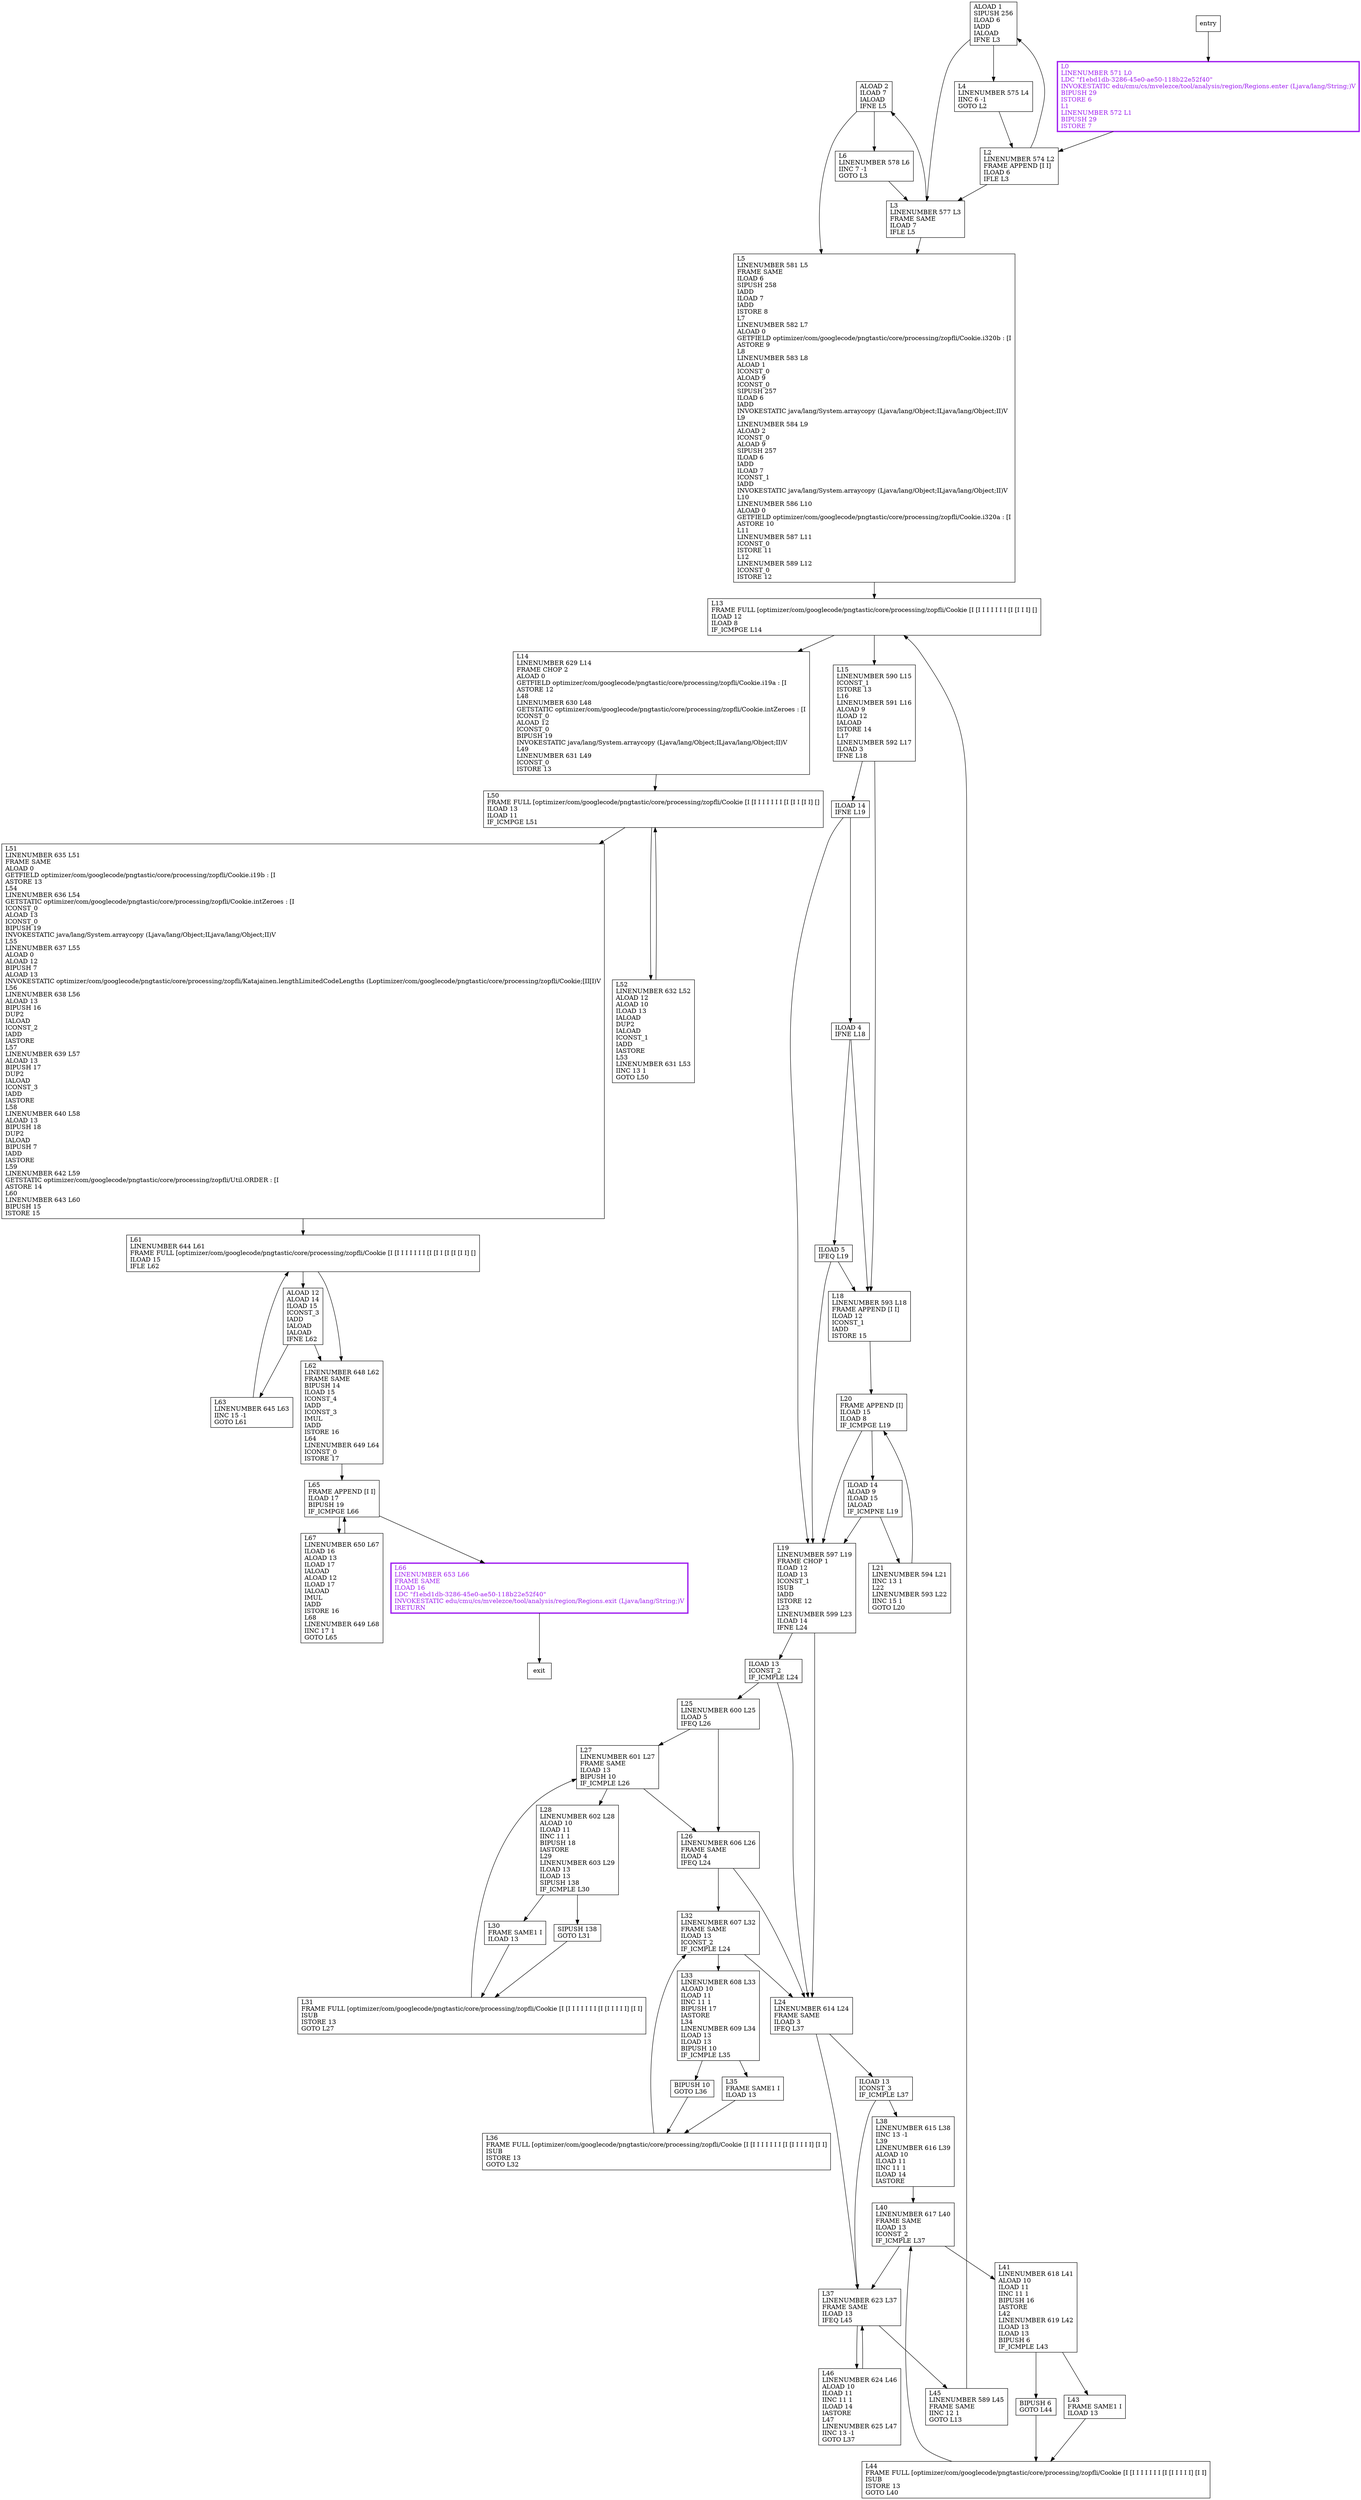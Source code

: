 digraph simulateEncodeTree {
node [shape=record];
1733150514 [label="ALOAD 2\lILOAD 7\lIALOAD\lIFNE L5\l"];
1571895531 [label="L25\lLINENUMBER 600 L25\lILOAD 5\lIFEQ L26\l"];
1342198607 [label="L28\lLINENUMBER 602 L28\lALOAD 10\lILOAD 11\lIINC 11 1\lBIPUSH 18\lIASTORE\lL29\lLINENUMBER 603 L29\lILOAD 13\lILOAD 13\lSIPUSH 138\lIF_ICMPLE L30\l"];
1867370377 [label="L26\lLINENUMBER 606 L26\lFRAME SAME\lILOAD 4\lIFEQ L24\l"];
1785183783 [label="ALOAD 1\lSIPUSH 256\lILOAD 6\lIADD\lIALOAD\lIFNE L3\l"];
1620790279 [label="L38\lLINENUMBER 615 L38\lIINC 13 -1\lL39\lLINENUMBER 616 L39\lALOAD 10\lILOAD 11\lIINC 11 1\lILOAD 14\lIASTORE\l"];
1657182092 [label="L6\lLINENUMBER 578 L6\lIINC 7 -1\lGOTO L3\l"];
1123923817 [label="L44\lFRAME FULL [optimizer/com/googlecode/pngtastic/core/processing/zopfli/Cookie [I [I I I I I I I [I [I I I I I] [I I]\lISUB\lISTORE 13\lGOTO L40\l"];
2045463073 [label="L24\lLINENUMBER 614 L24\lFRAME SAME\lILOAD 3\lIFEQ L37\l"];
1459541351 [label="ILOAD 4\lIFNE L18\l"];
2116564265 [label="L21\lLINENUMBER 594 L21\lIINC 13 1\lL22\lLINENUMBER 593 L22\lIINC 15 1\lGOTO L20\l"];
1280559031 [label="L66\lLINENUMBER 653 L66\lFRAME SAME\lILOAD 16\lLDC \"f1ebd1db-3286-45e0-ae50-118b22e52f40\"\lINVOKESTATIC edu/cmu/cs/mvelezce/tool/analysis/region/Regions.exit (Ljava/lang/String;)V\lIRETURN\l"];
1860521360 [label="L50\lFRAME FULL [optimizer/com/googlecode/pngtastic/core/processing/zopfli/Cookie [I [I I I I I I I [I [I I [I I] []\lILOAD 13\lILOAD 11\lIF_ICMPGE L51\l"];
814530946 [label="L5\lLINENUMBER 581 L5\lFRAME SAME\lILOAD 6\lSIPUSH 258\lIADD\lILOAD 7\lIADD\lISTORE 8\lL7\lLINENUMBER 582 L7\lALOAD 0\lGETFIELD optimizer/com/googlecode/pngtastic/core/processing/zopfli/Cookie.i320b : [I\lASTORE 9\lL8\lLINENUMBER 583 L8\lALOAD 1\lICONST_0\lALOAD 9\lICONST_0\lSIPUSH 257\lILOAD 6\lIADD\lINVOKESTATIC java/lang/System.arraycopy (Ljava/lang/Object;ILjava/lang/Object;II)V\lL9\lLINENUMBER 584 L9\lALOAD 2\lICONST_0\lALOAD 9\lSIPUSH 257\lILOAD 6\lIADD\lILOAD 7\lICONST_1\lIADD\lINVOKESTATIC java/lang/System.arraycopy (Ljava/lang/Object;ILjava/lang/Object;II)V\lL10\lLINENUMBER 586 L10\lALOAD 0\lGETFIELD optimizer/com/googlecode/pngtastic/core/processing/zopfli/Cookie.i320a : [I\lASTORE 10\lL11\lLINENUMBER 587 L11\lICONST_0\lISTORE 11\lL12\lLINENUMBER 589 L12\lICONST_0\lISTORE 12\l"];
1040392798 [label="ILOAD 5\lIFEQ L19\l"];
506379067 [label="L3\lLINENUMBER 577 L3\lFRAME SAME\lILOAD 7\lIFLE L5\l"];
1051956115 [label="L35\lFRAME SAME1 I\lILOAD 13\l"];
976450486 [label="L32\lLINENUMBER 607 L32\lFRAME SAME\lILOAD 13\lICONST_2\lIF_ICMPLE L24\l"];
1536188072 [label="L2\lLINENUMBER 574 L2\lFRAME APPEND [I I]\lILOAD 6\lIFLE L3\l"];
1645201662 [label="ILOAD 13\lICONST_2\lIF_ICMPLE L24\l"];
1261343535 [label="L37\lLINENUMBER 623 L37\lFRAME SAME\lILOAD 13\lIFEQ L45\l"];
493502287 [label="L51\lLINENUMBER 635 L51\lFRAME SAME\lALOAD 0\lGETFIELD optimizer/com/googlecode/pngtastic/core/processing/zopfli/Cookie.i19b : [I\lASTORE 13\lL54\lLINENUMBER 636 L54\lGETSTATIC optimizer/com/googlecode/pngtastic/core/processing/zopfli/Cookie.intZeroes : [I\lICONST_0\lALOAD 13\lICONST_0\lBIPUSH 19\lINVOKESTATIC java/lang/System.arraycopy (Ljava/lang/Object;ILjava/lang/Object;II)V\lL55\lLINENUMBER 637 L55\lALOAD 0\lALOAD 12\lBIPUSH 7\lALOAD 13\lINVOKESTATIC optimizer/com/googlecode/pngtastic/core/processing/zopfli/Katajainen.lengthLimitedCodeLengths (Loptimizer/com/googlecode/pngtastic/core/processing/zopfli/Cookie;[II[I)V\lL56\lLINENUMBER 638 L56\lALOAD 13\lBIPUSH 16\lDUP2\lIALOAD\lICONST_2\lIADD\lIASTORE\lL57\lLINENUMBER 639 L57\lALOAD 13\lBIPUSH 17\lDUP2\lIALOAD\lICONST_3\lIADD\lIASTORE\lL58\lLINENUMBER 640 L58\lALOAD 13\lBIPUSH 18\lDUP2\lIALOAD\lBIPUSH 7\lIADD\lIASTORE\lL59\lLINENUMBER 642 L59\lGETSTATIC optimizer/com/googlecode/pngtastic/core/processing/zopfli/Util.ORDER : [I\lASTORE 14\lL60\lLINENUMBER 643 L60\lBIPUSH 15\lISTORE 15\l"];
748661434 [label="L62\lLINENUMBER 648 L62\lFRAME SAME\lBIPUSH 14\lILOAD 15\lICONST_4\lIADD\lICONST_3\lIMUL\lIADD\lISTORE 16\lL64\lLINENUMBER 649 L64\lICONST_0\lISTORE 17\l"];
1763950290 [label="ILOAD 13\lICONST_3\lIF_ICMPLE L37\l"];
1685053952 [label="ILOAD 14\lALOAD 9\lILOAD 15\lIALOAD\lIF_ICMPNE L19\l"];
499676366 [label="L61\lLINENUMBER 644 L61\lFRAME FULL [optimizer/com/googlecode/pngtastic/core/processing/zopfli/Cookie [I [I I I I I I I [I [I I [I [I [I I] []\lILOAD 15\lIFLE L62\l"];
857053140 [label="L41\lLINENUMBER 618 L41\lALOAD 10\lILOAD 11\lIINC 11 1\lBIPUSH 16\lIASTORE\lL42\lLINENUMBER 619 L42\lILOAD 13\lILOAD 13\lBIPUSH 6\lIF_ICMPLE L43\l"];
1583186534 [label="L20\lFRAME APPEND [I]\lILOAD 15\lILOAD 8\lIF_ICMPGE L19\l"];
688867930 [label="L36\lFRAME FULL [optimizer/com/googlecode/pngtastic/core/processing/zopfli/Cookie [I [I I I I I I I [I [I I I I I] [I I]\lISUB\lISTORE 13\lGOTO L32\l"];
1691453598 [label="L18\lLINENUMBER 593 L18\lFRAME APPEND [I I]\lILOAD 12\lICONST_1\lIADD\lISTORE 15\l"];
1325326378 [label="L52\lLINENUMBER 632 L52\lALOAD 12\lALOAD 10\lILOAD 13\lIALOAD\lDUP2\lIALOAD\lICONST_1\lIADD\lIASTORE\lL53\lLINENUMBER 631 L53\lIINC 13 1\lGOTO L50\l"];
997908578 [label="L14\lLINENUMBER 629 L14\lFRAME CHOP 2\lALOAD 0\lGETFIELD optimizer/com/googlecode/pngtastic/core/processing/zopfli/Cookie.i19a : [I\lASTORE 12\lL48\lLINENUMBER 630 L48\lGETSTATIC optimizer/com/googlecode/pngtastic/core/processing/zopfli/Cookie.intZeroes : [I\lICONST_0\lALOAD 12\lICONST_0\lBIPUSH 19\lINVOKESTATIC java/lang/System.arraycopy (Ljava/lang/Object;ILjava/lang/Object;II)V\lL49\lLINENUMBER 631 L49\lICONST_0\lISTORE 13\l"];
153707060 [label="L13\lFRAME FULL [optimizer/com/googlecode/pngtastic/core/processing/zopfli/Cookie [I [I I I I I I I [I [I I I] []\lILOAD 12\lILOAD 8\lIF_ICMPGE L14\l"];
1918822933 [label="L4\lLINENUMBER 575 L4\lIINC 6 -1\lGOTO L2\l"];
1623418913 [label="ALOAD 12\lALOAD 14\lILOAD 15\lICONST_3\lIADD\lIALOAD\lIALOAD\lIFNE L62\l"];
1592297138 [label="L19\lLINENUMBER 597 L19\lFRAME CHOP 1\lILOAD 12\lILOAD 13\lICONST_1\lISUB\lIADD\lISTORE 12\lL23\lLINENUMBER 599 L23\lILOAD 14\lIFNE L24\l"];
1831642718 [label="L15\lLINENUMBER 590 L15\lICONST_1\lISTORE 13\lL16\lLINENUMBER 591 L16\lALOAD 9\lILOAD 12\lIALOAD\lISTORE 14\lL17\lLINENUMBER 592 L17\lILOAD 3\lIFNE L18\l"];
1280584195 [label="L27\lLINENUMBER 601 L27\lFRAME SAME\lILOAD 13\lBIPUSH 10\lIF_ICMPLE L26\l"];
1573462997 [label="L40\lLINENUMBER 617 L40\lFRAME SAME\lILOAD 13\lICONST_2\lIF_ICMPLE L37\l"];
1071485763 [label="L45\lLINENUMBER 589 L45\lFRAME SAME\lIINC 12 1\lGOTO L13\l"];
142620223 [label="BIPUSH 10\lGOTO L36\l"];
650170234 [label="L46\lLINENUMBER 624 L46\lALOAD 10\lILOAD 11\lIINC 11 1\lILOAD 14\lIASTORE\lL47\lLINENUMBER 625 L47\lIINC 13 -1\lGOTO L37\l"];
2043282859 [label="L0\lLINENUMBER 571 L0\lLDC \"f1ebd1db-3286-45e0-ae50-118b22e52f40\"\lINVOKESTATIC edu/cmu/cs/mvelezce/tool/analysis/region/Regions.enter (Ljava/lang/String;)V\lBIPUSH 29\lISTORE 6\lL1\lLINENUMBER 572 L1\lBIPUSH 29\lISTORE 7\l"];
1199751449 [label="L65\lFRAME APPEND [I I]\lILOAD 17\lBIPUSH 19\lIF_ICMPGE L66\l"];
1501899683 [label="L63\lLINENUMBER 645 L63\lIINC 15 -1\lGOTO L61\l"];
855447935 [label="ILOAD 14\lIFNE L19\l"];
746182491 [label="L33\lLINENUMBER 608 L33\lALOAD 10\lILOAD 11\lIINC 11 1\lBIPUSH 17\lIASTORE\lL34\lLINENUMBER 609 L34\lILOAD 13\lILOAD 13\lBIPUSH 10\lIF_ICMPLE L35\l"];
211668338 [label="L43\lFRAME SAME1 I\lILOAD 13\l"];
1761337293 [label="L31\lFRAME FULL [optimizer/com/googlecode/pngtastic/core/processing/zopfli/Cookie [I [I I I I I I I [I [I I I I I] [I I]\lISUB\lISTORE 13\lGOTO L27\l"];
85125470 [label="SIPUSH 138\lGOTO L31\l"];
933899388 [label="L67\lLINENUMBER 650 L67\lILOAD 16\lALOAD 13\lILOAD 17\lIALOAD\lALOAD 12\lILOAD 17\lIALOAD\lIMUL\lIADD\lISTORE 16\lL68\lLINENUMBER 649 L68\lIINC 17 1\lGOTO L65\l"];
77746116 [label="L30\lFRAME SAME1 I\lILOAD 13\l"];
2017212189 [label="BIPUSH 6\lGOTO L44\l"];
entry;
exit;
1733150514 -> 814530946;
1733150514 -> 1657182092;
1571895531 -> 1280584195;
1571895531 -> 1867370377;
1342198607 -> 85125470;
1342198607 -> 77746116;
1867370377 -> 976450486;
1867370377 -> 2045463073;
1785183783 -> 1918822933;
1785183783 -> 506379067;
1620790279 -> 1573462997;
1657182092 -> 506379067;
1123923817 -> 1573462997;
2045463073 -> 1261343535;
2045463073 -> 1763950290;
1459541351 -> 1040392798;
1459541351 -> 1691453598;
2116564265 -> 1583186534;
1280559031 -> exit;
1860521360 -> 1325326378;
1860521360 -> 493502287;
814530946 -> 153707060;
1040392798 -> 1592297138;
1040392798 -> 1691453598;
506379067 -> 814530946;
506379067 -> 1733150514;
1051956115 -> 688867930;
976450486 -> 746182491;
976450486 -> 2045463073;
entry -> 2043282859;
1536188072 -> 1785183783;
1536188072 -> 506379067;
1645201662 -> 1571895531;
1645201662 -> 2045463073;
1261343535 -> 1071485763;
1261343535 -> 650170234;
493502287 -> 499676366;
748661434 -> 1199751449;
1763950290 -> 1620790279;
1763950290 -> 1261343535;
1685053952 -> 1592297138;
1685053952 -> 2116564265;
499676366 -> 1623418913;
499676366 -> 748661434;
857053140 -> 211668338;
857053140 -> 2017212189;
1583186534 -> 1592297138;
1583186534 -> 1685053952;
688867930 -> 976450486;
1691453598 -> 1583186534;
1325326378 -> 1860521360;
997908578 -> 1860521360;
153707060 -> 1831642718;
153707060 -> 997908578;
1918822933 -> 1536188072;
1623418913 -> 748661434;
1623418913 -> 1501899683;
1592297138 -> 1645201662;
1592297138 -> 2045463073;
1831642718 -> 1691453598;
1831642718 -> 855447935;
1280584195 -> 1342198607;
1280584195 -> 1867370377;
1573462997 -> 857053140;
1573462997 -> 1261343535;
1071485763 -> 153707060;
142620223 -> 688867930;
650170234 -> 1261343535;
2043282859 -> 1536188072;
1199751449 -> 1280559031;
1199751449 -> 933899388;
1501899683 -> 499676366;
855447935 -> 1592297138;
855447935 -> 1459541351;
746182491 -> 142620223;
746182491 -> 1051956115;
211668338 -> 1123923817;
1761337293 -> 1280584195;
85125470 -> 1761337293;
933899388 -> 1199751449;
77746116 -> 1761337293;
2017212189 -> 1123923817;
1280559031[fontcolor="purple", penwidth=3, color="purple"];
2043282859[fontcolor="purple", penwidth=3, color="purple"];
}

